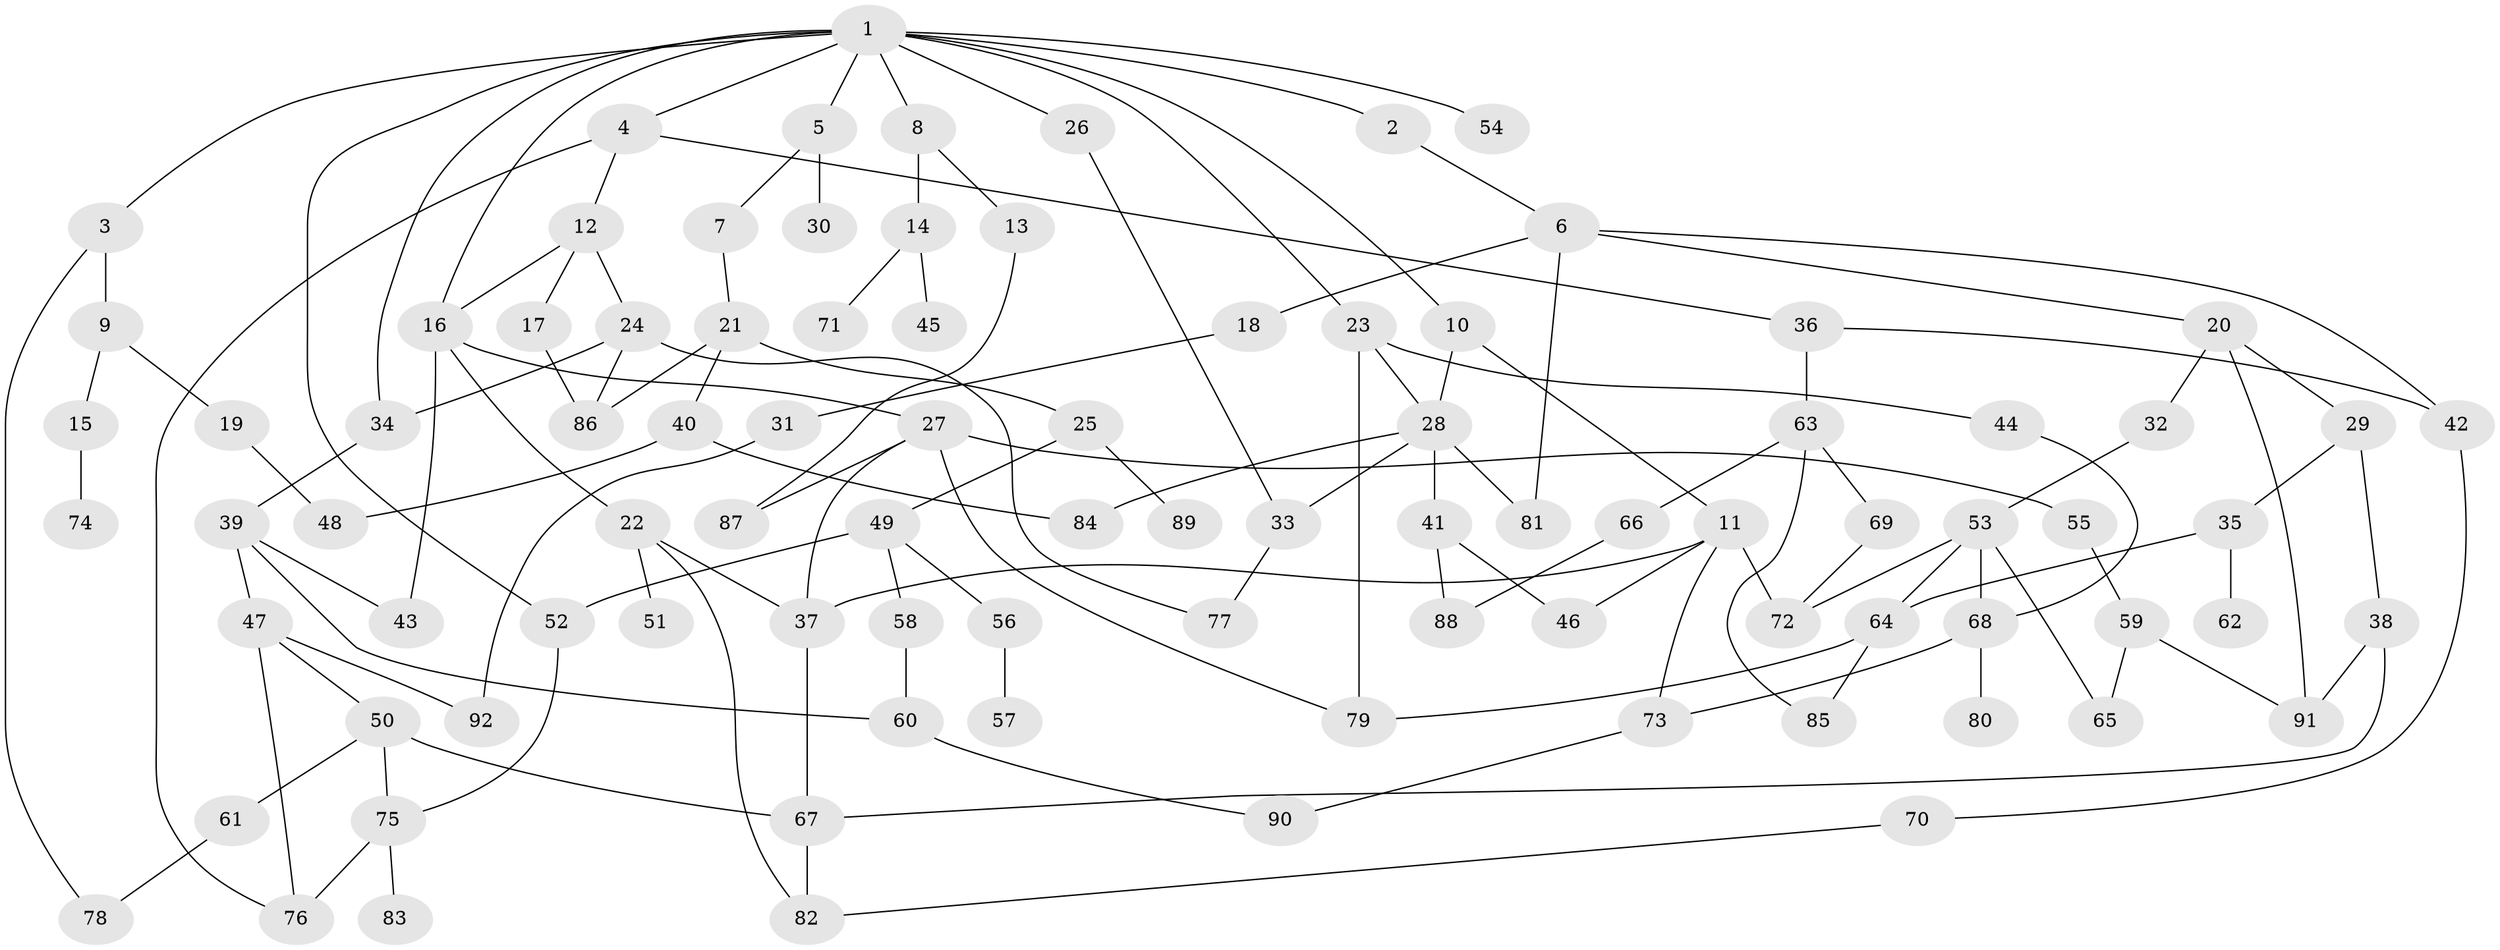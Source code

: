 // coarse degree distribution, {11: 0.015151515151515152, 2: 0.3181818181818182, 3: 0.25757575757575757, 4: 0.16666666666666666, 5: 0.09090909090909091, 1: 0.12121212121212122, 9: 0.015151515151515152, 7: 0.015151515151515152}
// Generated by graph-tools (version 1.1) at 2025/48/03/04/25 22:48:57]
// undirected, 92 vertices, 131 edges
graph export_dot {
  node [color=gray90,style=filled];
  1;
  2;
  3;
  4;
  5;
  6;
  7;
  8;
  9;
  10;
  11;
  12;
  13;
  14;
  15;
  16;
  17;
  18;
  19;
  20;
  21;
  22;
  23;
  24;
  25;
  26;
  27;
  28;
  29;
  30;
  31;
  32;
  33;
  34;
  35;
  36;
  37;
  38;
  39;
  40;
  41;
  42;
  43;
  44;
  45;
  46;
  47;
  48;
  49;
  50;
  51;
  52;
  53;
  54;
  55;
  56;
  57;
  58;
  59;
  60;
  61;
  62;
  63;
  64;
  65;
  66;
  67;
  68;
  69;
  70;
  71;
  72;
  73;
  74;
  75;
  76;
  77;
  78;
  79;
  80;
  81;
  82;
  83;
  84;
  85;
  86;
  87;
  88;
  89;
  90;
  91;
  92;
  1 -- 2;
  1 -- 3;
  1 -- 4;
  1 -- 5;
  1 -- 8;
  1 -- 10;
  1 -- 16;
  1 -- 23;
  1 -- 26;
  1 -- 54;
  1 -- 34;
  1 -- 52;
  2 -- 6;
  3 -- 9;
  3 -- 78;
  4 -- 12;
  4 -- 36;
  4 -- 76;
  5 -- 7;
  5 -- 30;
  6 -- 18;
  6 -- 20;
  6 -- 42;
  6 -- 81;
  7 -- 21;
  8 -- 13;
  8 -- 14;
  9 -- 15;
  9 -- 19;
  10 -- 11;
  10 -- 28;
  11 -- 46;
  11 -- 73;
  11 -- 72;
  11 -- 37;
  12 -- 17;
  12 -- 24;
  12 -- 16;
  13 -- 87;
  14 -- 45;
  14 -- 71;
  15 -- 74;
  16 -- 22;
  16 -- 27;
  16 -- 43;
  17 -- 86;
  18 -- 31;
  19 -- 48;
  20 -- 29;
  20 -- 32;
  20 -- 91;
  21 -- 25;
  21 -- 40;
  21 -- 86;
  22 -- 51;
  22 -- 37;
  22 -- 82;
  23 -- 44;
  23 -- 79;
  23 -- 28;
  24 -- 34;
  24 -- 77;
  24 -- 86;
  25 -- 49;
  25 -- 89;
  26 -- 33;
  27 -- 37;
  27 -- 55;
  27 -- 79;
  27 -- 87;
  28 -- 33;
  28 -- 41;
  28 -- 81;
  28 -- 84;
  29 -- 35;
  29 -- 38;
  31 -- 92;
  32 -- 53;
  33 -- 77;
  34 -- 39;
  35 -- 62;
  35 -- 64;
  36 -- 63;
  36 -- 42;
  37 -- 67;
  38 -- 91;
  38 -- 67;
  39 -- 43;
  39 -- 47;
  39 -- 60;
  40 -- 48;
  40 -- 84;
  41 -- 46;
  41 -- 88;
  42 -- 70;
  44 -- 68;
  47 -- 50;
  47 -- 92;
  47 -- 76;
  49 -- 52;
  49 -- 56;
  49 -- 58;
  50 -- 61;
  50 -- 75;
  50 -- 67;
  52 -- 75;
  53 -- 68;
  53 -- 72;
  53 -- 64;
  53 -- 65;
  55 -- 59;
  56 -- 57;
  58 -- 60;
  59 -- 65;
  59 -- 91;
  60 -- 90;
  61 -- 78;
  63 -- 66;
  63 -- 69;
  63 -- 85;
  64 -- 79;
  64 -- 85;
  66 -- 88;
  67 -- 82;
  68 -- 80;
  68 -- 73;
  69 -- 72;
  70 -- 82;
  73 -- 90;
  75 -- 76;
  75 -- 83;
}

